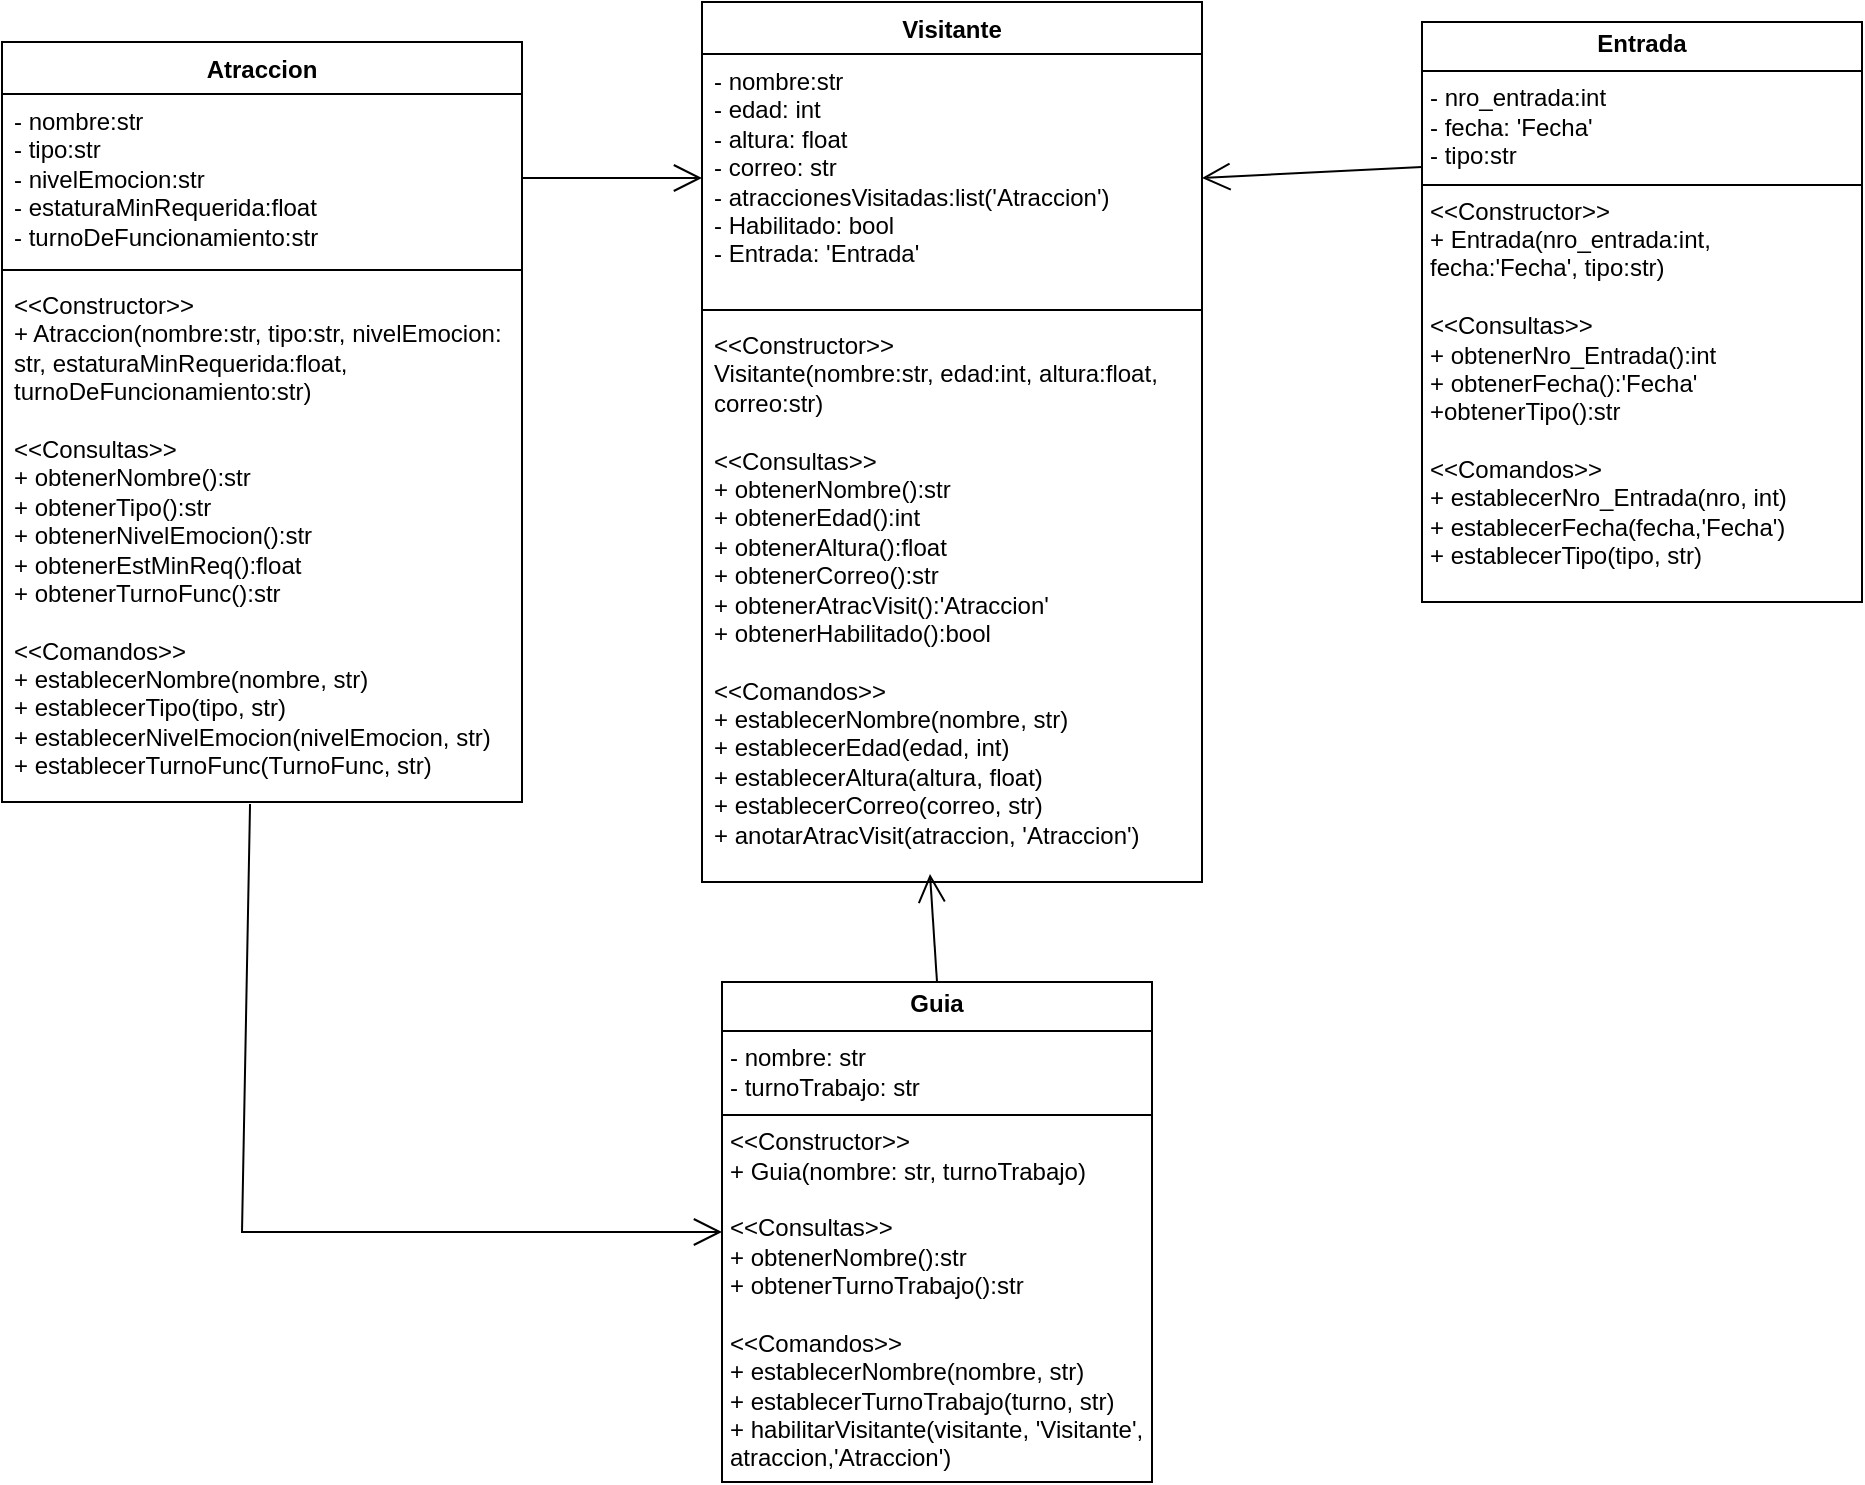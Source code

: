 <mxfile version="24.7.17">
  <diagram name="Página-1" id="zy3O6lcXZYORgTafhILt">
    <mxGraphModel dx="1707" dy="460" grid="1" gridSize="10" guides="1" tooltips="1" connect="1" arrows="1" fold="1" page="1" pageScale="1" pageWidth="827" pageHeight="1169" math="0" shadow="0">
      <root>
        <mxCell id="0" />
        <mxCell id="1" parent="0" />
        <mxCell id="zE6uVXOY2jcimRljiA2--1" value="&lt;p style=&quot;margin:0px;margin-top:4px;text-align:center;&quot;&gt;&lt;b&gt;Entrada&lt;/b&gt;&lt;/p&gt;&lt;hr size=&quot;1&quot; style=&quot;border-style:solid;&quot;&gt;&lt;p style=&quot;margin:0px;margin-left:4px;&quot;&gt;- nro_entrada:int&lt;/p&gt;&lt;p style=&quot;margin:0px;margin-left:4px;&quot;&gt;- fecha: &#39;Fecha&#39;&lt;/p&gt;&lt;p style=&quot;margin:0px;margin-left:4px;&quot;&gt;- tipo:str&lt;/p&gt;&lt;hr size=&quot;1&quot; style=&quot;border-style:solid;&quot;&gt;&lt;p style=&quot;margin:0px;margin-left:4px;&quot;&gt;&amp;lt;&amp;lt;Constructor&amp;gt;&amp;gt;&lt;/p&gt;&lt;p style=&quot;margin:0px;margin-left:4px;&quot;&gt;+ Entrada(nro_entrada:int, fecha:&#39;Fecha&#39;, tipo:str)&lt;/p&gt;&lt;p style=&quot;margin:0px;margin-left:4px;&quot;&gt;&lt;br&gt;&lt;/p&gt;&lt;p style=&quot;margin:0px;margin-left:4px;&quot;&gt;&amp;lt;&amp;lt;Consultas&amp;gt;&amp;gt;&lt;/p&gt;&lt;p style=&quot;margin:0px;margin-left:4px;&quot;&gt;+ obtenerNro_Entrada():int&lt;/p&gt;&lt;p style=&quot;margin:0px;margin-left:4px;&quot;&gt;+ obtenerFecha():&#39;Fecha&#39;&lt;/p&gt;&lt;p style=&quot;margin:0px;margin-left:4px;&quot;&gt;+obtenerTipo():str&lt;/p&gt;&lt;p style=&quot;margin:0px;margin-left:4px;&quot;&gt;&lt;br&gt;&lt;/p&gt;&lt;p style=&quot;margin:0px;margin-left:4px;&quot;&gt;&amp;lt;&amp;lt;Comandos&amp;gt;&amp;gt;&lt;/p&gt;&lt;p style=&quot;margin:0px;margin-left:4px;&quot;&gt;+ establecerNro_Entrada(nro, int)&lt;/p&gt;&lt;p style=&quot;margin:0px;margin-left:4px;&quot;&gt;+ establecerFecha(fecha,&#39;Fecha&#39;)&lt;/p&gt;&lt;p style=&quot;margin:0px;margin-left:4px;&quot;&gt;+ establecerTipo(tipo, str)&lt;/p&gt;" style="verticalAlign=top;align=left;overflow=fill;html=1;whiteSpace=wrap;" parent="1" vertex="1">
          <mxGeometry x="450" y="80" width="220" height="290" as="geometry" />
        </mxCell>
        <mxCell id="zE6uVXOY2jcimRljiA2--2" value="&lt;p style=&quot;margin:0px;margin-top:4px;text-align:center;&quot;&gt;&lt;b&gt;Guia&lt;/b&gt;&lt;/p&gt;&lt;hr size=&quot;1&quot; style=&quot;border-style:solid;&quot;&gt;&lt;p style=&quot;margin:0px;margin-left:4px;&quot;&gt;- nombre: str&lt;/p&gt;&lt;p style=&quot;margin:0px;margin-left:4px;&quot;&gt;- turnoTrabajo: str&lt;/p&gt;&lt;hr size=&quot;1&quot; style=&quot;border-style:solid;&quot;&gt;&lt;p style=&quot;margin:0px;margin-left:4px;&quot;&gt;&amp;lt;&amp;lt;Constructor&amp;gt;&amp;gt;&lt;/p&gt;&lt;p style=&quot;margin:0px;margin-left:4px;&quot;&gt;+ Guia(nombre: str, turnoTrabajo)&lt;/p&gt;&lt;p style=&quot;margin:0px;margin-left:4px;&quot;&gt;&lt;br&gt;&lt;/p&gt;&lt;p style=&quot;margin:0px;margin-left:4px;&quot;&gt;&amp;lt;&amp;lt;Consultas&amp;gt;&amp;gt;&lt;/p&gt;&lt;p style=&quot;margin:0px;margin-left:4px;&quot;&gt;+ obtenerNombre():str&lt;/p&gt;&lt;p style=&quot;margin:0px;margin-left:4px;&quot;&gt;+ obtenerTurnoTrabajo():str&lt;/p&gt;&lt;p style=&quot;margin:0px;margin-left:4px;&quot;&gt;&lt;br&gt;&lt;/p&gt;&lt;p style=&quot;margin:0px;margin-left:4px;&quot;&gt;&amp;lt;&amp;lt;Comandos&amp;gt;&amp;gt;&lt;/p&gt;&lt;p style=&quot;margin:0px;margin-left:4px;&quot;&gt;+ establecerNombre(nombre, str)&lt;/p&gt;&lt;p style=&quot;margin:0px;margin-left:4px;&quot;&gt;+ establecerTurnoTrabajo(turno, str)&lt;/p&gt;&lt;p style=&quot;margin:0px;margin-left:4px;&quot;&gt;+ habilitarVisitante(visitante, &#39;Visitante&#39;, atraccion,&#39;Atraccion&#39;&lt;span style=&quot;background-color: initial;&quot;&gt;)&lt;/span&gt;&lt;/p&gt;&lt;p style=&quot;margin:0px;margin-left:4px;&quot;&gt;&lt;br&gt;&lt;/p&gt;" style="verticalAlign=top;align=left;overflow=fill;html=1;whiteSpace=wrap;" parent="1" vertex="1">
          <mxGeometry x="100" y="560" width="215" height="250" as="geometry" />
        </mxCell>
        <mxCell id="zE6uVXOY2jcimRljiA2--4" value="Atraccion" style="swimlane;fontStyle=1;align=center;verticalAlign=top;childLayout=stackLayout;horizontal=1;startSize=26;horizontalStack=0;resizeParent=1;resizeParentMax=0;resizeLast=0;collapsible=1;marginBottom=0;whiteSpace=wrap;html=1;" parent="1" vertex="1">
          <mxGeometry x="-260" y="90" width="260" height="380" as="geometry" />
        </mxCell>
        <mxCell id="zE6uVXOY2jcimRljiA2--5" value="- nombre:str&lt;div&gt;- tipo:str&lt;/div&gt;&lt;div&gt;- nivelEmocion:str&lt;/div&gt;&lt;div&gt;- estaturaMinRequerida:float&lt;/div&gt;&lt;div&gt;- turnoDeFuncionamiento:str&lt;/div&gt;" style="text;strokeColor=none;fillColor=none;align=left;verticalAlign=top;spacingLeft=4;spacingRight=4;overflow=hidden;rotatable=0;points=[[0,0.5],[1,0.5]];portConstraint=eastwest;whiteSpace=wrap;html=1;" parent="zE6uVXOY2jcimRljiA2--4" vertex="1">
          <mxGeometry y="26" width="260" height="84" as="geometry" />
        </mxCell>
        <mxCell id="zE6uVXOY2jcimRljiA2--6" value="" style="line;strokeWidth=1;fillColor=none;align=left;verticalAlign=middle;spacingTop=-1;spacingLeft=3;spacingRight=3;rotatable=0;labelPosition=right;points=[];portConstraint=eastwest;strokeColor=inherit;" parent="zE6uVXOY2jcimRljiA2--4" vertex="1">
          <mxGeometry y="110" width="260" height="8" as="geometry" />
        </mxCell>
        <mxCell id="zE6uVXOY2jcimRljiA2--7" value="&amp;lt;&amp;lt;Constructor&amp;gt;&amp;gt;&lt;div&gt;+ Atraccion(nombre:str, tipo:str, nivelEmocion: str, estaturaMinRequerida:float, turnoDeFuncionamiento:str)&lt;/div&gt;&lt;div&gt;&lt;br&gt;&lt;/div&gt;&lt;div&gt;&amp;lt;&amp;lt;Consultas&amp;gt;&amp;gt;&lt;/div&gt;&lt;div&gt;+ obtenerNombre():str&lt;/div&gt;&lt;div&gt;+ obtenerTipo():str&lt;/div&gt;&lt;div&gt;+ obtenerNivelEmocion():str&lt;/div&gt;&lt;div&gt;+ obtenerEstMinReq():float&lt;/div&gt;&lt;div&gt;+ obtenerTurnoFunc():str&lt;/div&gt;&lt;div&gt;&lt;br&gt;&lt;/div&gt;&lt;div&gt;&amp;lt;&amp;lt;Comandos&amp;gt;&amp;gt;&lt;/div&gt;&lt;div&gt;+ establecerNombre(nombre, str)&lt;/div&gt;&lt;div&gt;+ establecerTipo(tipo, str)&lt;/div&gt;&lt;div&gt;+ establecerNivelEmocion(nivelEmocion, str)&lt;/div&gt;&lt;div&gt;+ establecerTurnoFunc(TurnoFunc, str)&lt;/div&gt;" style="text;strokeColor=none;fillColor=none;align=left;verticalAlign=top;spacingLeft=4;spacingRight=4;overflow=hidden;rotatable=0;points=[[0,0.5],[1,0.5]];portConstraint=eastwest;whiteSpace=wrap;html=1;" parent="zE6uVXOY2jcimRljiA2--4" vertex="1">
          <mxGeometry y="118" width="260" height="262" as="geometry" />
        </mxCell>
        <mxCell id="CUtMYsf2_FdT0VgCOpHG-1" value="Visitante" style="swimlane;fontStyle=1;align=center;verticalAlign=top;childLayout=stackLayout;horizontal=1;startSize=26;horizontalStack=0;resizeParent=1;resizeParentMax=0;resizeLast=0;collapsible=1;marginBottom=0;whiteSpace=wrap;html=1;" vertex="1" parent="1">
          <mxGeometry x="90" y="70" width="250" height="440" as="geometry" />
        </mxCell>
        <mxCell id="CUtMYsf2_FdT0VgCOpHG-2" value="- nombre:str&lt;div&gt;- edad: int&lt;/div&gt;&lt;div&gt;- altura: float&lt;/div&gt;&lt;div&gt;- correo: str&lt;/div&gt;&lt;div&gt;- atraccionesVisitadas:list(&#39;Atraccion&#39;)&lt;/div&gt;&lt;div&gt;- Habilitado: bool&lt;/div&gt;&lt;div&gt;- Entrada: &#39;Entrada&#39;&lt;/div&gt;" style="text;strokeColor=none;fillColor=none;align=left;verticalAlign=top;spacingLeft=4;spacingRight=4;overflow=hidden;rotatable=0;points=[[0,0.5],[1,0.5]];portConstraint=eastwest;whiteSpace=wrap;html=1;" vertex="1" parent="CUtMYsf2_FdT0VgCOpHG-1">
          <mxGeometry y="26" width="250" height="124" as="geometry" />
        </mxCell>
        <mxCell id="CUtMYsf2_FdT0VgCOpHG-3" value="" style="line;strokeWidth=1;fillColor=none;align=left;verticalAlign=middle;spacingTop=-1;spacingLeft=3;spacingRight=3;rotatable=0;labelPosition=right;points=[];portConstraint=eastwest;strokeColor=inherit;" vertex="1" parent="CUtMYsf2_FdT0VgCOpHG-1">
          <mxGeometry y="150" width="250" height="8" as="geometry" />
        </mxCell>
        <mxCell id="CUtMYsf2_FdT0VgCOpHG-4" value="&amp;lt;&amp;lt;Constructor&amp;gt;&amp;gt;&lt;div&gt;Visitante(nombre:str, edad:int, altura:float, correo:str)&lt;/div&gt;&lt;div&gt;&lt;br&gt;&lt;/div&gt;&lt;div&gt;&amp;lt;&amp;lt;Consultas&amp;gt;&amp;gt;&lt;/div&gt;&lt;div&gt;+ obtenerNombre():str&lt;/div&gt;&lt;div&gt;+ obtenerEdad():int&lt;/div&gt;&lt;div&gt;+ obtenerAltura():float&lt;/div&gt;&lt;div&gt;+ obtenerCorreo():str&lt;/div&gt;&lt;div&gt;+ obtenerAtracVisit():&#39;Atraccion&#39;&lt;/div&gt;&lt;div&gt;+ obtenerHabilitado():bool&lt;/div&gt;&lt;div&gt;&lt;br&gt;&lt;/div&gt;&lt;div&gt;&amp;lt;&amp;lt;Comandos&amp;gt;&amp;gt;&lt;/div&gt;&lt;div&gt;+ establecerNombre(nombre, str)&lt;/div&gt;&lt;div&gt;+ establecerEdad(edad, int)&lt;/div&gt;&lt;div&gt;+ establecerAltura(altura, float)&lt;/div&gt;&lt;div&gt;+ establecerCorreo(correo, str)&lt;/div&gt;&lt;div&gt;+ anotarAtracVisit(atraccion, &#39;Atraccion&#39;)&lt;/div&gt;&lt;div&gt;&lt;br&gt;&lt;/div&gt;" style="text;strokeColor=none;fillColor=none;align=left;verticalAlign=top;spacingLeft=4;spacingRight=4;overflow=hidden;rotatable=0;points=[[0,0.5],[1,0.5]];portConstraint=eastwest;whiteSpace=wrap;html=1;" vertex="1" parent="CUtMYsf2_FdT0VgCOpHG-1">
          <mxGeometry y="158" width="250" height="282" as="geometry" />
        </mxCell>
        <mxCell id="CUtMYsf2_FdT0VgCOpHG-5" value="" style="endArrow=open;endFill=1;endSize=12;html=1;rounded=0;exitX=1;exitY=0.5;exitDx=0;exitDy=0;entryX=0;entryY=0.5;entryDx=0;entryDy=0;" edge="1" parent="1" source="zE6uVXOY2jcimRljiA2--5" target="CUtMYsf2_FdT0VgCOpHG-2">
          <mxGeometry width="160" relative="1" as="geometry">
            <mxPoint x="120" y="290" as="sourcePoint" />
            <mxPoint x="280" y="290" as="targetPoint" />
          </mxGeometry>
        </mxCell>
        <mxCell id="CUtMYsf2_FdT0VgCOpHG-6" value="" style="endArrow=open;endFill=1;endSize=12;html=1;rounded=0;exitX=0;exitY=0.25;exitDx=0;exitDy=0;entryX=1;entryY=0.5;entryDx=0;entryDy=0;" edge="1" parent="1" source="zE6uVXOY2jcimRljiA2--1" target="CUtMYsf2_FdT0VgCOpHG-2">
          <mxGeometry width="160" relative="1" as="geometry">
            <mxPoint x="120" y="290" as="sourcePoint" />
            <mxPoint x="280" y="290" as="targetPoint" />
          </mxGeometry>
        </mxCell>
        <mxCell id="CUtMYsf2_FdT0VgCOpHG-7" value="" style="endArrow=open;endFill=1;endSize=12;html=1;rounded=0;entryX=0.456;entryY=0.986;entryDx=0;entryDy=0;entryPerimeter=0;exitX=0.5;exitY=0;exitDx=0;exitDy=0;" edge="1" parent="1" source="zE6uVXOY2jcimRljiA2--2" target="CUtMYsf2_FdT0VgCOpHG-4">
          <mxGeometry width="160" relative="1" as="geometry">
            <mxPoint x="260" y="550" as="sourcePoint" />
            <mxPoint x="360" y="630" as="targetPoint" />
          </mxGeometry>
        </mxCell>
        <mxCell id="CUtMYsf2_FdT0VgCOpHG-8" value="" style="endArrow=open;endFill=1;endSize=12;html=1;rounded=0;exitX=0.477;exitY=1.004;exitDx=0;exitDy=0;exitPerimeter=0;entryX=0;entryY=0.5;entryDx=0;entryDy=0;" edge="1" parent="1" source="zE6uVXOY2jcimRljiA2--7" target="zE6uVXOY2jcimRljiA2--2">
          <mxGeometry width="160" relative="1" as="geometry">
            <mxPoint x="100" y="530" as="sourcePoint" />
            <mxPoint x="260" y="530" as="targetPoint" />
            <Array as="points">
              <mxPoint x="-140" y="685" />
            </Array>
          </mxGeometry>
        </mxCell>
      </root>
    </mxGraphModel>
  </diagram>
</mxfile>
